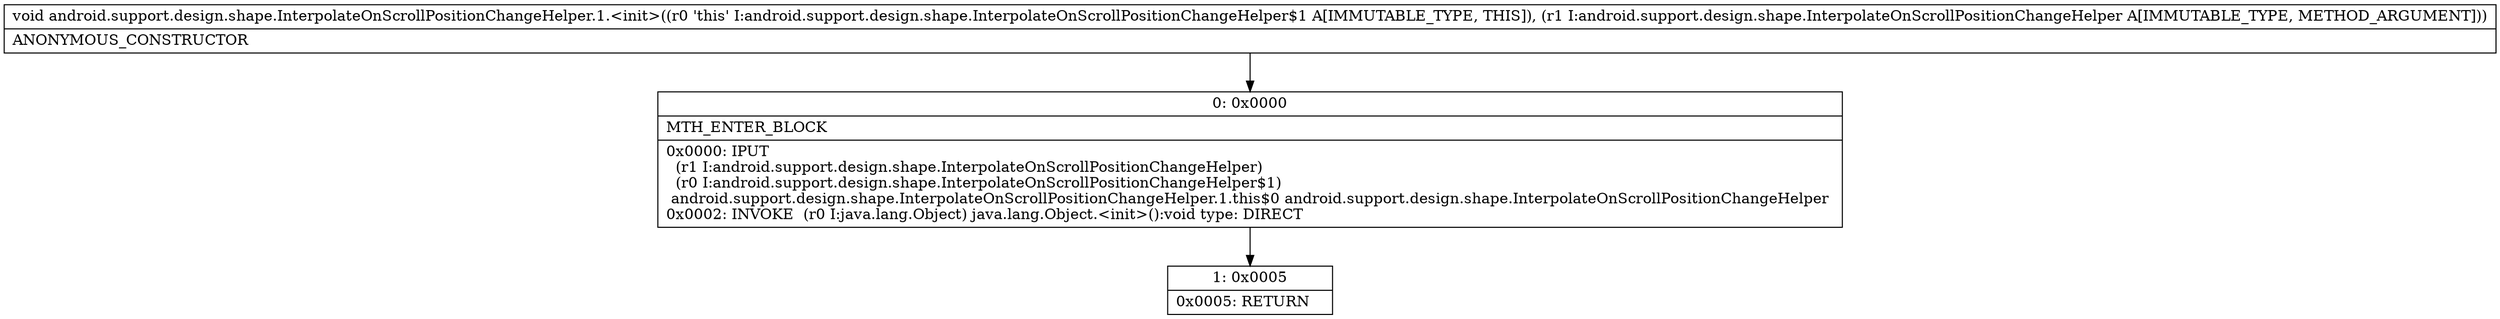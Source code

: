 digraph "CFG forandroid.support.design.shape.InterpolateOnScrollPositionChangeHelper.1.\<init\>(Landroid\/support\/design\/shape\/InterpolateOnScrollPositionChangeHelper;)V" {
Node_0 [shape=record,label="{0\:\ 0x0000|MTH_ENTER_BLOCK\l|0x0000: IPUT  \l  (r1 I:android.support.design.shape.InterpolateOnScrollPositionChangeHelper)\l  (r0 I:android.support.design.shape.InterpolateOnScrollPositionChangeHelper$1)\l android.support.design.shape.InterpolateOnScrollPositionChangeHelper.1.this$0 android.support.design.shape.InterpolateOnScrollPositionChangeHelper \l0x0002: INVOKE  (r0 I:java.lang.Object) java.lang.Object.\<init\>():void type: DIRECT \l}"];
Node_1 [shape=record,label="{1\:\ 0x0005|0x0005: RETURN   \l}"];
MethodNode[shape=record,label="{void android.support.design.shape.InterpolateOnScrollPositionChangeHelper.1.\<init\>((r0 'this' I:android.support.design.shape.InterpolateOnScrollPositionChangeHelper$1 A[IMMUTABLE_TYPE, THIS]), (r1 I:android.support.design.shape.InterpolateOnScrollPositionChangeHelper A[IMMUTABLE_TYPE, METHOD_ARGUMENT]))  | ANONYMOUS_CONSTRUCTOR\l}"];
MethodNode -> Node_0;
Node_0 -> Node_1;
}

